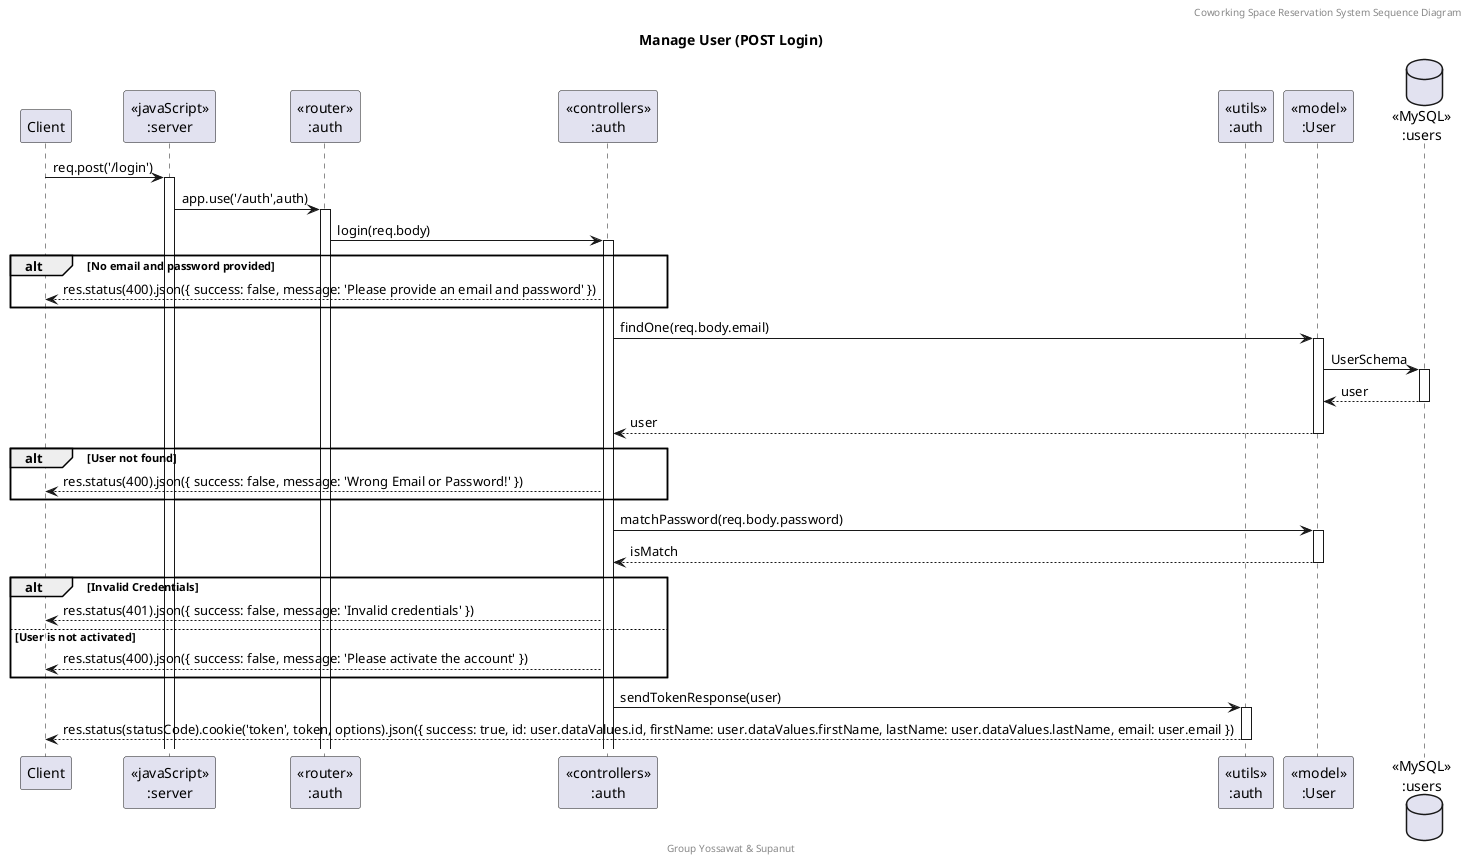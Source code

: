 @startuml Manage User (POST Login)

header Coworking Space Reservation System Sequence Diagram
footer Group Yossawat & Supanut
title "Manage User (POST Login)"

participant "Client" as client
participant "<<javaScript>>\n:server" as server
participant "<<router>>\n:auth" as routerAuth
participant "<<controllers>>\n:auth" as controllersAuth
participant "<<utils>>\n:auth" as utilsAuth
participant "<<model>>\n:User" as modelUser
database "<<MySQL>>\n:users" as UserDatabase

client->server ++:req.post('/login')
server->routerAuth ++:app.use('/auth',auth)
routerAuth->controllersAuth ++:login(req.body)
alt No email and password provided
    controllersAuth-->client :res.status(400).json({ success: false, message: 'Please provide an email and password' })
end
controllersAuth->modelUser ++:findOne(req.body.email)
modelUser->UserDatabase ++:UserSchema
UserDatabase-->modelUser --:user
modelUser-->controllersAuth --:user
alt User not found
    controllersAuth-->client :res.status(400).json({ success: false, message: 'Wrong Email or Password!' })
end
controllersAuth->modelUser ++:matchPassword(req.body.password)
modelUser-->controllersAuth --:isMatch
alt Invalid Credentials
    controllersAuth-->client :res.status(401).json({ success: false, message: 'Invalid credentials' })
else User is not activated
    controllersAuth-->client :res.status(400).json({ success: false, message: 'Please activate the account' })    
end
controllersAuth->utilsAuth ++:sendTokenResponse(user)
utilsAuth-->client --:res.status(statusCode).cookie('token', token, options).json({ success: true, id: user.dataValues.id, firstName: user.dataValues.firstName, lastName: user.dataValues.lastName, email: user.email })


